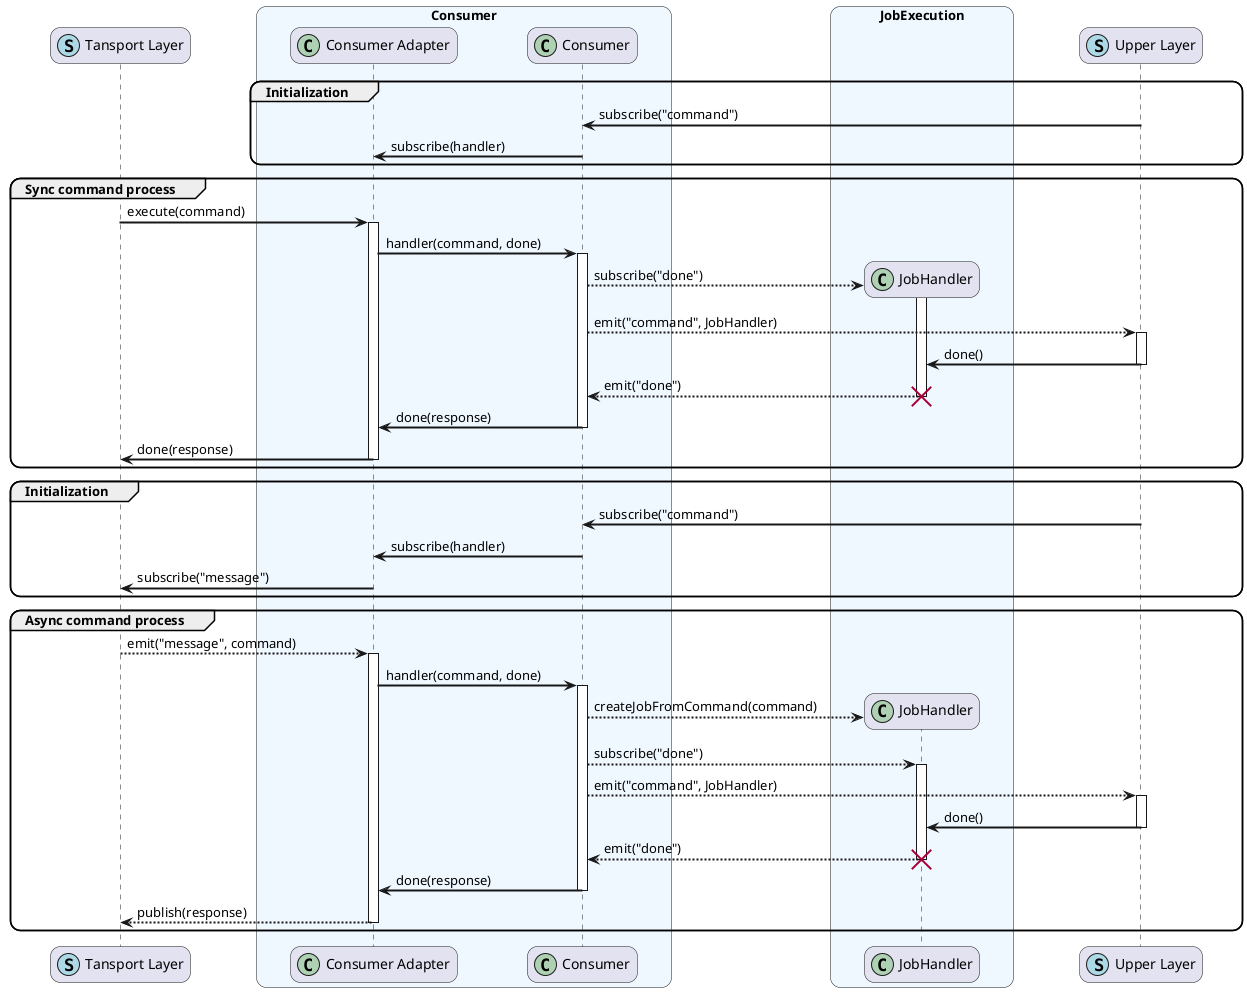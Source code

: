 @startuml sequences-consumer-sync-async

skinparam sequenceArrowThickness 2
skinparam roundcorner 20
skinparam maxmessagesize 200


skinparam ParticipantPadding 30
skinparam BoxPadding 30
skinparam SequenceBoxBackgroundColor AliceBlue
skinparam ActorBorderColor SaddleBrown
skinparam sequenceMessageAlign left


participant "Tansport Layer" as Transport << (S, LightBlue) >> order 0
box "Consumer"
participant "Consumer Adapter" as Adapter << (C,#ADD1B2) >> order 1
participant "Consumer" as Consumer << (C,#ADD1B2) >> order 2
end box
box JobExecution
participant JobHandler << (C,#ADD1B2) >> order 3
end box
participant "Upper Layer" as Upper << (S, LightBlue) >> order 4

group Initialization
    Upper -> Consumer : subscribe("command")
    Consumer -> Adapter : subscribe(handler)
end

group Sync command process
    Transport -> Adapter : execute(command)
    activate Adapter
    Adapter -> Consumer : handler(command, done)
    activate Consumer
    box JobExecution
    create JobHandler
    end box
    Consumer --> JobHandler : subscribe("done")
    activate JobHandler
    Consumer --> Upper : emit("command", JobHandler)
    activate Upper
    Upper -> JobHandler : done()
    deactivate Upper
    JobHandler --> Consumer : emit("done")
    deactivate JobHandler
    destroy JobHandler
    Consumer -> Adapter : done(response)
    deactivate Consumer
    Adapter -> Transport : done(response)
    deactivate Adapter
end

group Initialization
    Upper -> Consumer : subscribe("command")
    Consumer -> Adapter : subscribe(handler)
    Adapter -> Transport : subscribe("message")
end

group Async command process
    Transport --> Adapter : emit("message", command)
    activate Adapter
    Adapter -> Consumer : handler(command, done)
    activate Consumer
    box JobExecution
    create JobHandler
    Consumer --> JobHandler : createJobFromCommand(command)
    end box
    Consumer --> JobHandler : subscribe("done")
    activate JobHandler
    Consumer --> Upper : emit("command", JobHandler)
    activate Upper
    Upper -> JobHandler : done()
    deactivate Upper
    JobHandler --> Consumer : emit("done")
    deactivate JobHandler
    destroy JobHandler
    Consumer -> Adapter : done(response)
    deactivate Consumer
    Adapter --> Transport : publish(response)
    deactivate Adapter
end

@enduml
